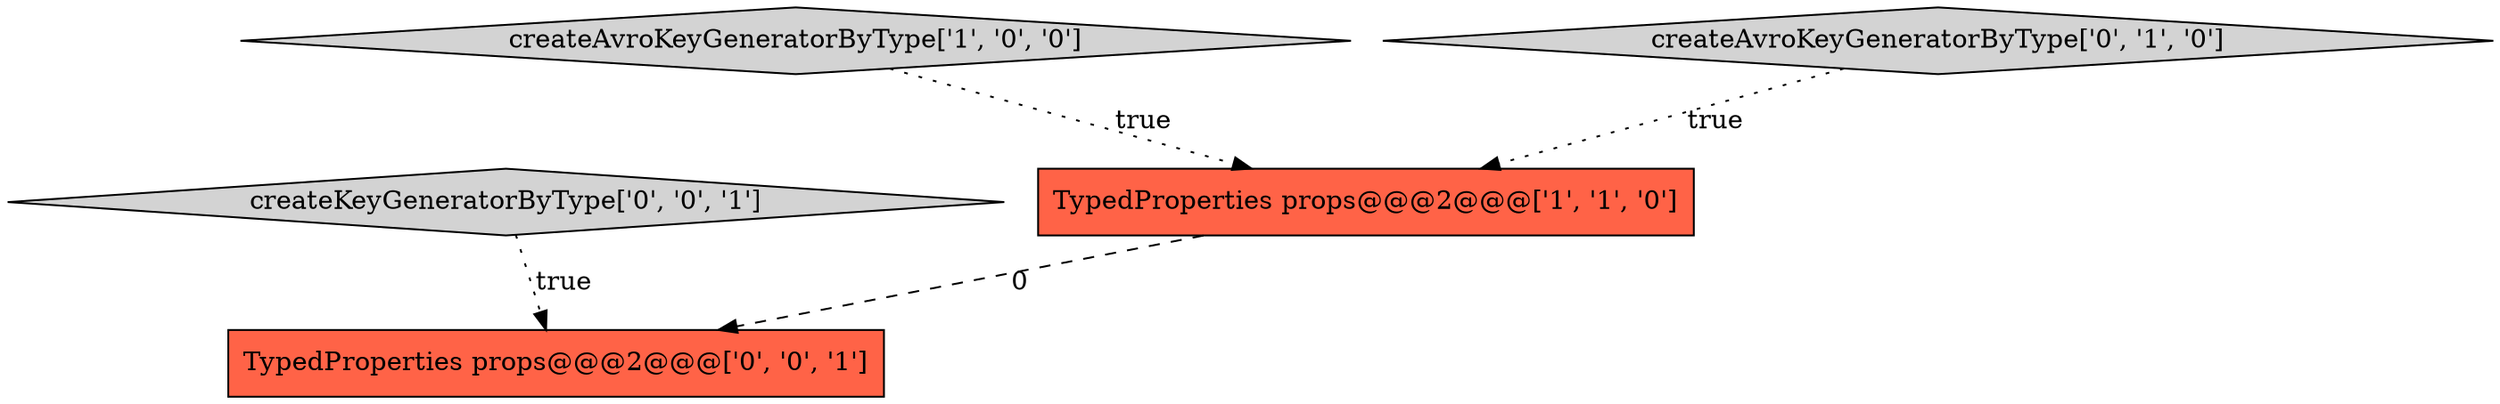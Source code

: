 digraph {
4 [style = filled, label = "createKeyGeneratorByType['0', '0', '1']", fillcolor = lightgray, shape = diamond image = "AAA0AAABBB3BBB"];
3 [style = filled, label = "TypedProperties props@@@2@@@['0', '0', '1']", fillcolor = tomato, shape = box image = "AAA0AAABBB3BBB"];
0 [style = filled, label = "TypedProperties props@@@2@@@['1', '1', '0']", fillcolor = tomato, shape = box image = "AAA0AAABBB1BBB"];
1 [style = filled, label = "createAvroKeyGeneratorByType['1', '0', '0']", fillcolor = lightgray, shape = diamond image = "AAA0AAABBB1BBB"];
2 [style = filled, label = "createAvroKeyGeneratorByType['0', '1', '0']", fillcolor = lightgray, shape = diamond image = "AAA0AAABBB2BBB"];
0->3 [style = dashed, label="0"];
2->0 [style = dotted, label="true"];
4->3 [style = dotted, label="true"];
1->0 [style = dotted, label="true"];
}
